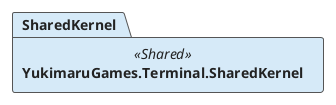 @startuml
!theme plain

' === Color Palette & Style ===
skinparam package {
  ArrowColor #555555
  BorderColor #555555
  FontColor #222222
  BackgroundColor<<Shared>> #D6EAF8
}

package "<b>YukimaruGames.Terminal.SharedKernel</b>" <<Shared>> as SharedKernel

@enduml